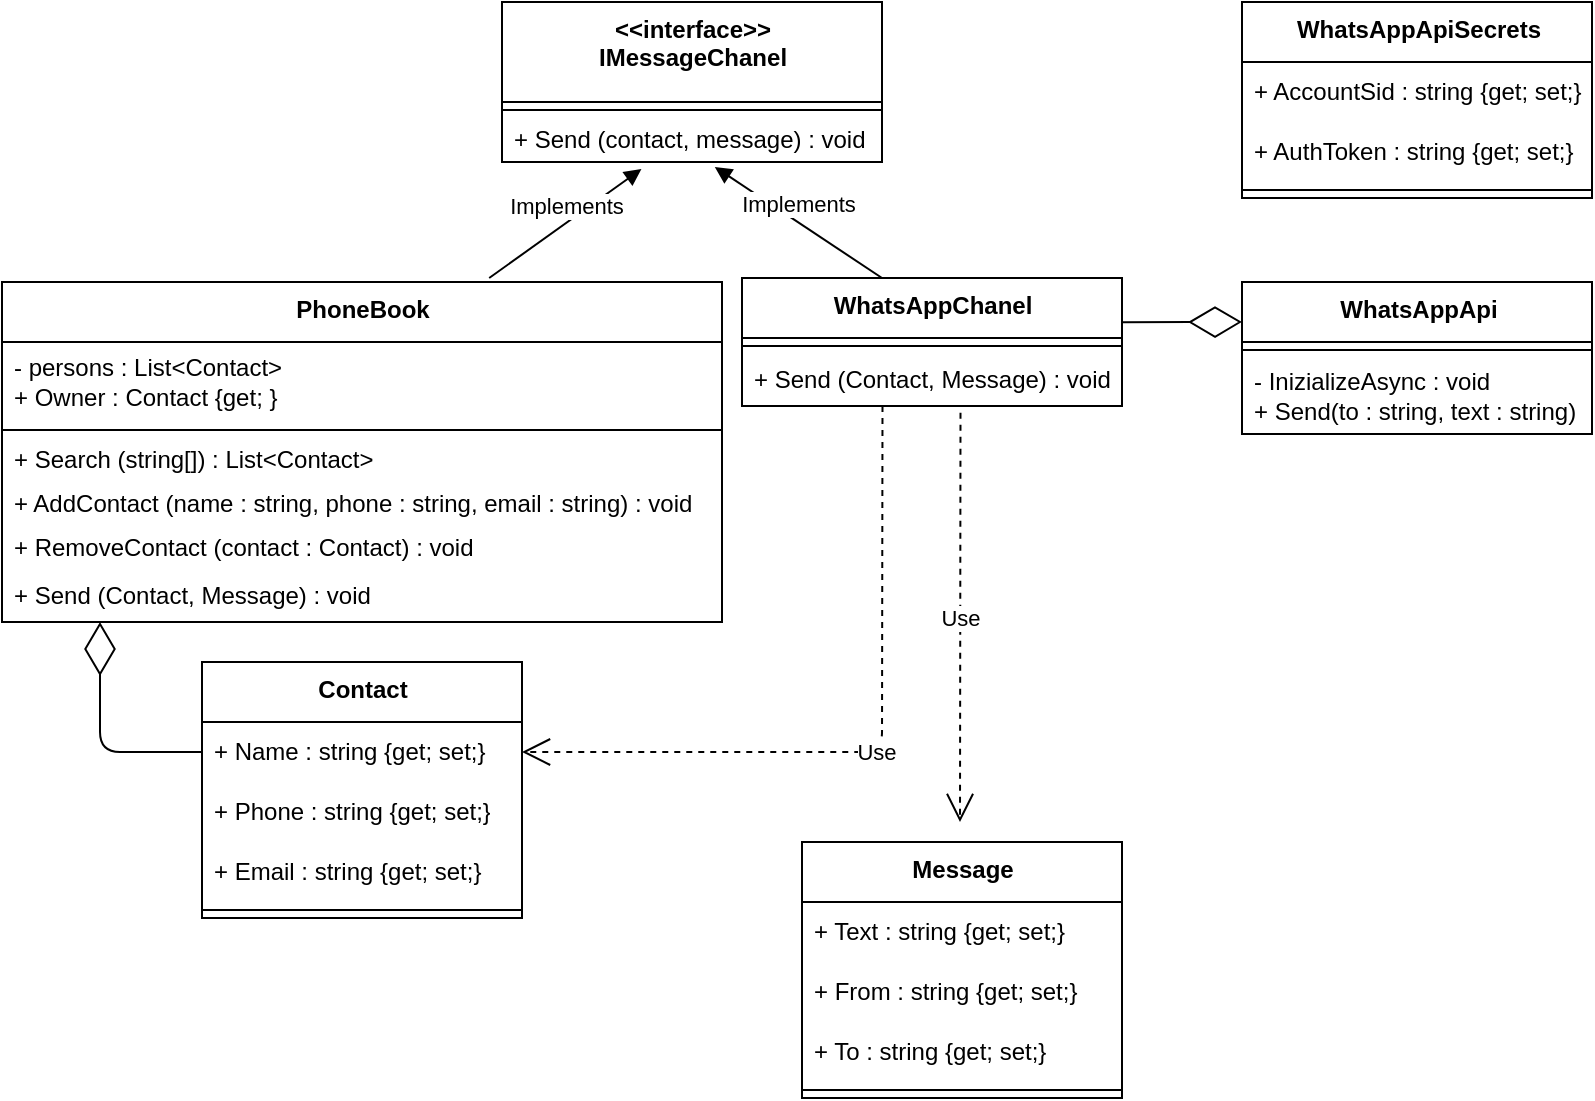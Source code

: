<mxfile>
    <diagram id="SCfUMI1cR8e6lbVMZi_T" name="Page-1">
        <mxGraphModel dx="691" dy="403" grid="1" gridSize="10" guides="1" tooltips="1" connect="1" arrows="1" fold="1" page="1" pageScale="1" pageWidth="850" pageHeight="1100" math="0" shadow="0">
            <root>
                <mxCell id="0"/>
                <mxCell id="1" parent="0"/>
                <mxCell id="10" value="&lt;b&gt;Contact&lt;/b&gt;" style="swimlane;fontStyle=0;align=center;verticalAlign=top;childLayout=stackLayout;horizontal=1;startSize=30;horizontalStack=0;resizeParent=1;resizeParentMax=0;resizeLast=0;collapsible=0;marginBottom=0;html=1;" parent="1" vertex="1">
                    <mxGeometry x="140" y="460" width="160" height="128" as="geometry"/>
                </mxCell>
                <mxCell id="12" value="+ Name : string {get; set;}" style="text;html=1;strokeColor=none;fillColor=none;align=left;verticalAlign=middle;spacingLeft=4;spacingRight=4;overflow=hidden;rotatable=0;points=[[0,0.5],[1,0.5]];portConstraint=eastwest;" parent="10" vertex="1">
                    <mxGeometry y="30" width="160" height="30" as="geometry"/>
                </mxCell>
                <mxCell id="47" value="+ Phone : string {get; set;}" style="text;html=1;strokeColor=none;fillColor=none;align=left;verticalAlign=middle;spacingLeft=4;spacingRight=4;overflow=hidden;rotatable=0;points=[[0,0.5],[1,0.5]];portConstraint=eastwest;" parent="10" vertex="1">
                    <mxGeometry y="60" width="160" height="30" as="geometry"/>
                </mxCell>
                <mxCell id="48" value="+ Email : string {get; set;}" style="text;html=1;strokeColor=none;fillColor=none;align=left;verticalAlign=middle;spacingLeft=4;spacingRight=4;overflow=hidden;rotatable=0;points=[[0,0.5],[1,0.5]];portConstraint=eastwest;" parent="10" vertex="1">
                    <mxGeometry y="90" width="160" height="30" as="geometry"/>
                </mxCell>
                <mxCell id="15" value="" style="line;strokeWidth=1;fillColor=none;align=left;verticalAlign=middle;spacingTop=-1;spacingLeft=3;spacingRight=3;rotatable=0;labelPosition=right;points=[];portConstraint=eastwest;" parent="10" vertex="1">
                    <mxGeometry y="120" width="160" height="8" as="geometry"/>
                </mxCell>
                <mxCell id="19" value="&lt;b&gt;&amp;lt;&amp;lt;interface&amp;gt;&amp;gt;&lt;br&gt;IMessageChanel&lt;/b&gt;" style="swimlane;fontStyle=0;align=center;verticalAlign=top;childLayout=stackLayout;horizontal=1;startSize=50;horizontalStack=0;resizeParent=1;resizeParentMax=0;resizeLast=0;collapsible=0;marginBottom=0;html=1;" parent="1" vertex="1">
                    <mxGeometry x="290" y="130" width="190" height="80" as="geometry"/>
                </mxCell>
                <mxCell id="21" value="" style="line;strokeWidth=1;fillColor=none;align=left;verticalAlign=middle;spacingTop=-1;spacingLeft=3;spacingRight=3;rotatable=0;labelPosition=right;points=[];portConstraint=eastwest;" parent="19" vertex="1">
                    <mxGeometry y="50" width="190" height="8" as="geometry"/>
                </mxCell>
                <mxCell id="22" value="+ Send (contact, message) : void &lt;span style=&quot;white-space: pre;&quot;&gt;&#9;&lt;/span&gt;" style="text;html=1;strokeColor=none;fillColor=none;align=left;verticalAlign=middle;spacingLeft=4;spacingRight=4;overflow=hidden;rotatable=0;points=[[0,0.5],[1,0.5]];portConstraint=eastwest;" parent="19" vertex="1">
                    <mxGeometry y="58" width="190" height="22" as="geometry"/>
                </mxCell>
                <mxCell id="27" value="&lt;b&gt;PhoneBook&lt;/b&gt;" style="swimlane;fontStyle=0;align=center;verticalAlign=top;childLayout=stackLayout;horizontal=1;startSize=30;horizontalStack=0;resizeParent=1;resizeParentMax=0;resizeLast=0;collapsible=0;marginBottom=0;html=1;" parent="1" vertex="1">
                    <mxGeometry x="40" y="270" width="360" height="170" as="geometry"/>
                </mxCell>
                <mxCell id="28" value="- persons : List&amp;lt;Contact&amp;gt;&lt;br&gt;+ Owner : Contact {get; }" style="text;html=1;strokeColor=none;fillColor=none;align=left;verticalAlign=middle;spacingLeft=4;spacingRight=4;overflow=hidden;rotatable=0;points=[[0,0.5],[1,0.5]];portConstraint=eastwest;" parent="27" vertex="1">
                    <mxGeometry y="30" width="360" height="40" as="geometry"/>
                </mxCell>
                <mxCell id="29" value="" style="line;strokeWidth=1;fillColor=none;align=left;verticalAlign=middle;spacingTop=-1;spacingLeft=3;spacingRight=3;rotatable=0;labelPosition=right;points=[];portConstraint=eastwest;" parent="27" vertex="1">
                    <mxGeometry y="70" width="360" height="8" as="geometry"/>
                </mxCell>
                <mxCell id="55" value="+ Search (string[]) : List&amp;lt;Contact&amp;gt;" style="text;html=1;strokeColor=none;fillColor=none;align=left;verticalAlign=middle;spacingLeft=4;spacingRight=4;overflow=hidden;rotatable=0;points=[[0,0.5],[1,0.5]];portConstraint=eastwest;" parent="27" vertex="1">
                    <mxGeometry y="78" width="360" height="22" as="geometry"/>
                </mxCell>
                <mxCell id="54" value="+ AddContact (name : string, phone : string, email : string) : void&amp;nbsp;" style="text;html=1;strokeColor=none;fillColor=none;align=left;verticalAlign=middle;spacingLeft=4;spacingRight=4;overflow=hidden;rotatable=0;points=[[0,0.5],[1,0.5]];portConstraint=eastwest;" parent="27" vertex="1">
                    <mxGeometry y="100" width="360" height="22" as="geometry"/>
                </mxCell>
                <mxCell id="57" value="+ RemoveContact (contact : Contact) : void&amp;nbsp;" style="text;html=1;strokeColor=none;fillColor=none;align=left;verticalAlign=middle;spacingLeft=4;spacingRight=4;overflow=hidden;rotatable=0;points=[[0,0.5],[1,0.5]];portConstraint=eastwest;" parent="27" vertex="1">
                    <mxGeometry y="122" width="360" height="22" as="geometry"/>
                </mxCell>
                <mxCell id="56" value="+ Send (Contact, Message) : void&amp;nbsp;" style="text;html=1;strokeColor=none;fillColor=none;align=left;verticalAlign=middle;spacingLeft=4;spacingRight=4;overflow=hidden;rotatable=0;points=[[0,0.5],[1,0.5]];portConstraint=eastwest;" parent="27" vertex="1">
                    <mxGeometry y="144" width="360" height="26" as="geometry"/>
                </mxCell>
                <mxCell id="31" value="&lt;b&gt;WhatsAppApi&lt;/b&gt;" style="swimlane;fontStyle=0;align=center;verticalAlign=top;childLayout=stackLayout;horizontal=1;startSize=30;horizontalStack=0;resizeParent=1;resizeParentMax=0;resizeLast=0;collapsible=0;marginBottom=0;html=1;" parent="1" vertex="1">
                    <mxGeometry x="660" y="270" width="175" height="76" as="geometry"/>
                </mxCell>
                <mxCell id="33" value="" style="line;strokeWidth=1;fillColor=none;align=left;verticalAlign=middle;spacingTop=-1;spacingLeft=3;spacingRight=3;rotatable=0;labelPosition=right;points=[];portConstraint=eastwest;" parent="31" vertex="1">
                    <mxGeometry y="30" width="175" height="8" as="geometry"/>
                </mxCell>
                <mxCell id="34" value="- InizializeAsync : void&lt;br&gt;+ Send(to : string, text : string) : string" style="text;html=1;strokeColor=none;fillColor=none;align=left;verticalAlign=middle;spacingLeft=4;spacingRight=4;overflow=hidden;rotatable=0;points=[[0,0.5],[1,0.5]];portConstraint=eastwest;" parent="31" vertex="1">
                    <mxGeometry y="38" width="175" height="38" as="geometry"/>
                </mxCell>
                <mxCell id="35" value="&lt;b&gt;WhatsAppApiSecrets&lt;/b&gt;" style="swimlane;fontStyle=0;align=center;verticalAlign=top;childLayout=stackLayout;horizontal=1;startSize=30;horizontalStack=0;resizeParent=1;resizeParentMax=0;resizeLast=0;collapsible=0;marginBottom=0;html=1;" parent="1" vertex="1">
                    <mxGeometry x="660" y="130" width="175" height="98" as="geometry"/>
                </mxCell>
                <mxCell id="59" value="+ AccountSid : string {get; set;}" style="text;html=1;strokeColor=none;fillColor=none;align=left;verticalAlign=middle;spacingLeft=4;spacingRight=4;overflow=hidden;rotatable=0;points=[[0,0.5],[1,0.5]];portConstraint=eastwest;" parent="35" vertex="1">
                    <mxGeometry y="30" width="175" height="30" as="geometry"/>
                </mxCell>
                <mxCell id="58" value="+ AuthToken : string {get; set;}" style="text;html=1;strokeColor=none;fillColor=none;align=left;verticalAlign=middle;spacingLeft=4;spacingRight=4;overflow=hidden;rotatable=0;points=[[0,0.5],[1,0.5]];portConstraint=eastwest;" parent="35" vertex="1">
                    <mxGeometry y="60" width="175" height="30" as="geometry"/>
                </mxCell>
                <mxCell id="37" value="" style="line;strokeWidth=1;fillColor=none;align=left;verticalAlign=middle;spacingTop=-1;spacingLeft=3;spacingRight=3;rotatable=0;labelPosition=right;points=[];portConstraint=eastwest;" parent="35" vertex="1">
                    <mxGeometry y="90" width="175" height="8" as="geometry"/>
                </mxCell>
                <mxCell id="39" value="&lt;b&gt;WhatsAppChanel&lt;/b&gt;" style="swimlane;fontStyle=0;align=center;verticalAlign=top;childLayout=stackLayout;horizontal=1;startSize=30;horizontalStack=0;resizeParent=1;resizeParentMax=0;resizeLast=0;collapsible=0;marginBottom=0;html=1;" parent="1" vertex="1">
                    <mxGeometry x="410" y="268" width="190" height="64" as="geometry"/>
                </mxCell>
                <mxCell id="41" value="" style="line;strokeWidth=1;fillColor=none;align=left;verticalAlign=middle;spacingTop=-1;spacingLeft=3;spacingRight=3;rotatable=0;labelPosition=right;points=[];portConstraint=eastwest;" parent="39" vertex="1">
                    <mxGeometry y="30" width="190" height="8" as="geometry"/>
                </mxCell>
                <mxCell id="60" value="+ Send (Contact, Message) : void&amp;nbsp;" style="text;html=1;strokeColor=none;fillColor=none;align=left;verticalAlign=middle;spacingLeft=4;spacingRight=4;overflow=hidden;rotatable=0;points=[[0,0.5],[1,0.5]];portConstraint=eastwest;" parent="39" vertex="1">
                    <mxGeometry y="38" width="190" height="26" as="geometry"/>
                </mxCell>
                <mxCell id="49" value="&lt;b&gt;Message&lt;/b&gt;" style="swimlane;fontStyle=0;align=center;verticalAlign=top;childLayout=stackLayout;horizontal=1;startSize=30;horizontalStack=0;resizeParent=1;resizeParentMax=0;resizeLast=0;collapsible=0;marginBottom=0;html=1;" parent="1" vertex="1">
                    <mxGeometry x="440" y="550" width="160" height="128" as="geometry"/>
                </mxCell>
                <mxCell id="50" value="+ Text : string {get; set;}" style="text;html=1;strokeColor=none;fillColor=none;align=left;verticalAlign=middle;spacingLeft=4;spacingRight=4;overflow=hidden;rotatable=0;points=[[0,0.5],[1,0.5]];portConstraint=eastwest;" parent="49" vertex="1">
                    <mxGeometry y="30" width="160" height="30" as="geometry"/>
                </mxCell>
                <mxCell id="51" value="+ From : string {get; set;}" style="text;html=1;strokeColor=none;fillColor=none;align=left;verticalAlign=middle;spacingLeft=4;spacingRight=4;overflow=hidden;rotatable=0;points=[[0,0.5],[1,0.5]];portConstraint=eastwest;" parent="49" vertex="1">
                    <mxGeometry y="60" width="160" height="30" as="geometry"/>
                </mxCell>
                <mxCell id="52" value="+ To : string {get; set;}" style="text;html=1;strokeColor=none;fillColor=none;align=left;verticalAlign=middle;spacingLeft=4;spacingRight=4;overflow=hidden;rotatable=0;points=[[0,0.5],[1,0.5]];portConstraint=eastwest;" parent="49" vertex="1">
                    <mxGeometry y="90" width="160" height="30" as="geometry"/>
                </mxCell>
                <mxCell id="53" value="" style="line;strokeWidth=1;fillColor=none;align=left;verticalAlign=middle;spacingTop=-1;spacingLeft=3;spacingRight=3;rotatable=0;labelPosition=right;points=[];portConstraint=eastwest;" parent="49" vertex="1">
                    <mxGeometry y="120" width="160" height="8" as="geometry"/>
                </mxCell>
                <mxCell id="61" value="Implements&lt;br&gt;" style="html=1;verticalAlign=bottom;endArrow=block;entryX=0.56;entryY=1.112;entryDx=0;entryDy=0;entryPerimeter=0;" parent="1" target="22" edge="1">
                    <mxGeometry width="80" relative="1" as="geometry">
                        <mxPoint x="480" y="268" as="sourcePoint"/>
                        <mxPoint x="420" y="228" as="targetPoint"/>
                    </mxGeometry>
                </mxCell>
                <mxCell id="62" value="Implements&lt;br&gt;" style="html=1;verticalAlign=bottom;endArrow=block;entryX=0.367;entryY=1.161;entryDx=0;entryDy=0;entryPerimeter=0;" parent="1" target="22" edge="1">
                    <mxGeometry width="80" relative="1" as="geometry">
                        <mxPoint x="283.6" y="268.0" as="sourcePoint"/>
                        <mxPoint x="200.0" y="212.464" as="targetPoint"/>
                    </mxGeometry>
                </mxCell>
                <mxCell id="63" value="" style="endArrow=diamondThin;endFill=0;endSize=24;html=1;fontSize=14;exitX=0;exitY=0.5;exitDx=0;exitDy=0;" parent="1" source="12" edge="1">
                    <mxGeometry width="160" relative="1" as="geometry">
                        <mxPoint x="150" y="493.73" as="sourcePoint"/>
                        <mxPoint x="89" y="440" as="targetPoint"/>
                        <Array as="points">
                            <mxPoint x="89" y="505"/>
                        </Array>
                    </mxGeometry>
                </mxCell>
                <mxCell id="65" value="" style="endArrow=diamondThin;endFill=0;endSize=24;html=1;fontSize=14;exitX=1;exitY=0.25;exitDx=0;exitDy=0;" parent="1" edge="1">
                    <mxGeometry width="160" relative="1" as="geometry">
                        <mxPoint x="600" y="290.12" as="sourcePoint"/>
                        <mxPoint x="660" y="290" as="targetPoint"/>
                    </mxGeometry>
                </mxCell>
                <mxCell id="69" value="Use" style="endArrow=open;endSize=12;dashed=1;html=1;exitX=0.575;exitY=1.128;exitDx=0;exitDy=0;exitPerimeter=0;" edge="1" parent="1" source="60">
                    <mxGeometry width="160" relative="1" as="geometry">
                        <mxPoint x="450" y="450" as="sourcePoint"/>
                        <mxPoint x="519" y="540" as="targetPoint"/>
                    </mxGeometry>
                </mxCell>
                <mxCell id="70" value="Use" style="endArrow=open;endSize=12;dashed=1;html=1;exitX=0.575;exitY=1.128;exitDx=0;exitDy=0;exitPerimeter=0;entryX=1;entryY=0.5;entryDx=0;entryDy=0;" edge="1" parent="1" target="12">
                    <mxGeometry width="160" relative="1" as="geometry">
                        <mxPoint x="480.25" y="331.998" as="sourcePoint"/>
                        <mxPoint x="480" y="536.67" as="targetPoint"/>
                        <Array as="points">
                            <mxPoint x="480" y="505"/>
                        </Array>
                    </mxGeometry>
                </mxCell>
            </root>
        </mxGraphModel>
    </diagram>
</mxfile>